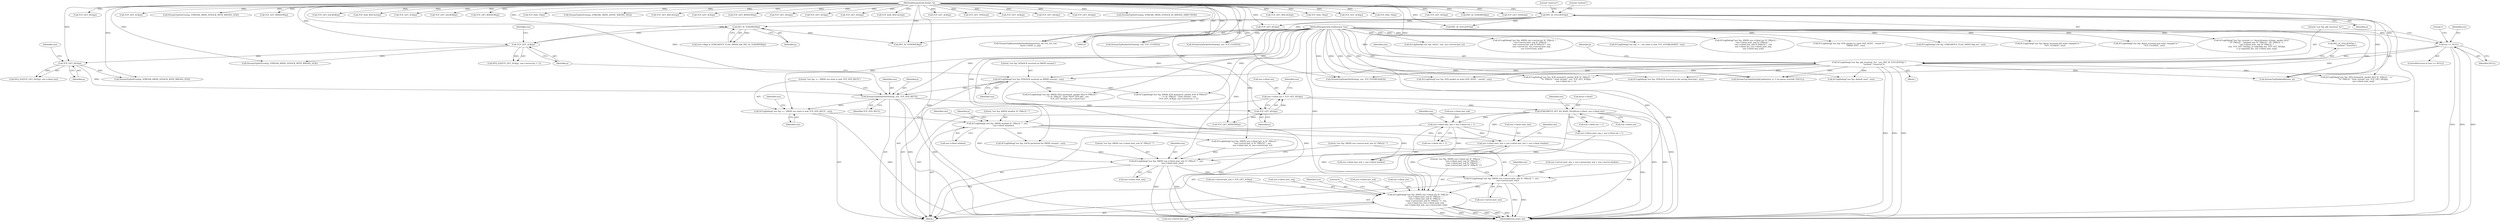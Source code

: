 digraph "0_suricata_843d0b7a10bb45627f94764a6c5d468a24143345_1@integer" {
"1000533" [label="(Call,ssn->client.next_win = ssn->client.last_ack + ssn->client.window)"];
"1000473" [label="(Call,ssn->client.last_ack = ssn->client.isn + 1)"];
"1000339" [label="(Call,STREAMTCP_SET_RA_BASE_SEQ(&ssn->client, ssn->client.isn))"];
"1000331" [label="(Call,ssn->client.isn = TCP_GET_SEQ(p))"];
"1000337" [label="(Call,TCP_GET_SEQ(p))"];
"1000324" [label="(Call,StreamTcpPacketSetState(p, ssn, TCP_SYN_RECV))"];
"1000300" [label="(Call,TCP_GET_SEQ(p))"];
"1000269" [label="(Call,TCP_GET_ACK(p))"];
"1000142" [label="(Call,PKT_IS_TOCLIENT(p))"];
"1000126" [label="(MethodParameterIn,Packet *p)"];
"1000260" [label="(Call,PKT_IS_TOSERVER(p))"];
"1000263" [label="(Call,SCLogDebug(\"ssn %p: SYN/ACK received on 4WHS session\", ssn))"];
"1000138" [label="(Call,SCLogDebug(\"ssn %p: pkt received: %s\", ssn, PKT_IS_TOCLIENT(p) ?\n               \"toclient\":\"toserver\"))"];
"1000132" [label="(Call,ssn == NULL)"];
"1000128" [label="(MethodParameterIn,TcpSession *ssn)"];
"1000370" [label="(Call,SCLogDebug(\"ssn %p: 4WHS window %\" PRIu32 \"\", ssn,\n                    ssn->client.window))"];
"1000328" [label="(Call,SCLogDebug(\"ssn %p: =~ 4WHS ssn state is now TCP_SYN_RECV\", ssn))"];
"1000567" [label="(Call,SCLogDebug(\"ssn %p: 4WHS ssn->client.next_win %\" PRIu32 \"\", ssn,\n                    ssn->client.next_win))"];
"1000575" [label="(Call,SCLogDebug(\"ssn %p: 4WHS ssn->server.next_win %\" PRIu32 \"\", ssn,\n                    ssn->server.next_win))"];
"1000583" [label="(Call,SCLogDebug(\"ssn %p: 4WHS ssn->client.isn %\" PRIu32 \", \"\n                    \"ssn->client.next_seq %\" PRIu32 \", \"\n                    \"ssn->client.last_ack %\" PRIu32 \" \"\n                    \"(ssn->server.last_ack %\" PRIu32 \")\", ssn,\n                    ssn->client.isn, ssn->client.next_seq,\n                    ssn->client.last_ack, ssn->server.last_ack))"];
"1000889" [label="(Call,TCP_GET_SEQ(p))"];
"1001128" [label="(MethodReturn,static int)"];
"1000576" [label="(Literal,\"ssn %p: 4WHS ssn->server.next_win %\" PRIu32 \"\")"];
"1000798" [label="(Call,TCP_GET_WSCALE(p))"];
"1000130" [label="(Block,)"];
"1000263" [label="(Call,SCLogDebug(\"ssn %p: SYN/ACK received on 4WHS session\", ssn))"];
"1000304" [label="(Identifier,ssn)"];
"1001048" [label="(Call,TCP_HAS_TS(p))"];
"1000624" [label="(Call,TCP_GET_ACK(p))"];
"1000262" [label="(Block,)"];
"1000591" [label="(Call,ssn->client.next_seq)"];
"1000380" [label="(Call,TCP_HAS_TS(p))"];
"1000126" [label="(MethodParameterIn,Packet *p)"];
"1000577" [label="(Identifier,ssn)"];
"1000331" [label="(Call,ssn->client.isn = TCP_GET_SEQ(p))"];
"1000170" [label="(Call,TCP_GET_SEQ(p))"];
"1000311" [label="(Call,SCLogDebug(\"ssn %p: 4WHS SEQ mismatch, packet SEQ %\"PRIu32\"\"\n                        \" != %\" PRIu32 \" from *first* SYN pkt\", ssn,\n                        TCP_GET_SEQ(p), ssn->client.isn))"];
"1000326" [label="(Identifier,ssn)"];
"1000900" [label="(Call,SCLogDebug(\"ssn %p: SEQ mismatch, packet SEQ %\" PRIu32 \" != \"\n                    \"%\" PRIu32 \" from stream\",ssn, TCP_GET_SEQ(p),\n                    ssn->client.next_seq))"];
"1000398" [label="(Call,SCLogDebug(\"ssn %p: 4WHS ssn->client.last_ts %\" PRIu32\" \"\n                        \"ssn->server.last_ts %\" PRIu32\"\", ssn,\n                        ssn->client.last_ts, ssn->server.last_ts))"];
"1001123" [label="(Call,SCLogDebug(\"ssn %p: default case\", ssn))"];
"1000132" [label="(Call,ssn == NULL)"];
"1000164" [label="(Call,PKT_IS_TOSERVER(p))"];
"1000141" [label="(Call,PKT_IS_TOCLIENT(p) ?\n               \"toclient\":\"toserver\")"];
"1000732" [label="(Call,TCP_GET_TSVAL(p))"];
"1000533" [label="(Call,ssn->client.next_win = ssn->client.last_ack + ssn->client.window)"];
"1000260" [label="(Call,PKT_IS_TOSERVER(p))"];
"1000134" [label="(Identifier,NULL)"];
"1000370" [label="(Call,SCLogDebug(\"ssn %p: 4WHS window %\" PRIu32 \"\", ssn,\n                    ssn->client.window))"];
"1000308" [label="(Call,StreamTcpSetEvent(p, STREAM_4WHS_SYNACK_WITH_WRONG_SYN))"];
"1000268" [label="(Call,SEQ_EQ(TCP_GET_ACK(p), ssn->server.isn + 1))"];
"1000688" [label="(Call,SCLogDebug(\"ssn %p: STREAMTCP_FLAG_4WHS flag set\", ssn))"];
"1000939" [label="(Call,TCP_GET_SEQ(p))"];
"1000220" [label="(Call,StreamTcpPacketSetState(p, ssn, TCP_CLOSED))"];
"1000330" [label="(Identifier,ssn)"];
"1000140" [label="(Identifier,ssn)"];
"1000261" [label="(Identifier,p)"];
"1000575" [label="(Call,SCLogDebug(\"ssn %p: 4WHS ssn->server.next_win %\" PRIu32 \"\", ssn,\n                    ssn->server.next_win))"];
"1000578" [label="(Call,ssn->server.next_win)"];
"1000279" [label="(Call,StreamTcpSetEvent(p, STREAM_4WHS_SYNACK_WITH_WRONG_ACK))"];
"1000553" [label="(Identifier,ssn)"];
"1000349" [label="(Call,ssn->client.next_seq = ssn->client.isn + 1)"];
"1000332" [label="(Call,ssn->client.isn)"];
"1000282" [label="(Call,SCLogDebug(\"ssn %p: 4WHS ACK mismatch, packet ACK %\"PRIu32\"\"\n                        \" != %\" PRIu32 \" from stream\", ssn,\n                        TCP_GET_ACK(p), ssn->server.isn + 1))"];
"1000183" [label="(Call,TCP_GET_ACK(p))"];
"1000634" [label="(Call,StreamTcpSetEvent(p, STREAM_3WHS_SYNACK_WITH_WRONG_ACK))"];
"1000264" [label="(Literal,\"ssn %p: SYN/ACK received on 4WHS session\")"];
"1000637" [label="(Call,SCLogDebug(\"ssn %p: ACK mismatch, packet ACK %\" PRIu32 \" != \"\n                    \"%\" PRIu32 \" from stream\", ssn, TCP_GET_ACK(p),\n                    ssn->client.isn + 1))"];
"1000585" [label="(Identifier,ssn)"];
"1000781" [label="(Call,TCP_GET_WINDOW(p))"];
"1000615" [label="(Call,SCLogDebug(\"ssn %p: SYN/ACK received in the wrong direction\", ssn))"];
"1000473" [label="(Call,ssn->client.last_ack = ssn->client.isn + 1)"];
"1000143" [label="(Identifier,p)"];
"1000224" [label="(Call,SCLogDebug(\"ssn %p: Reset received and state changed to \"\n                     \"TCP_CLOSED\", ssn))"];
"1000131" [label="(ControlStructure,if (ssn == NULL))"];
"1000352" [label="(Identifier,ssn)"];
"1000583" [label="(Call,SCLogDebug(\"ssn %p: 4WHS ssn->client.isn %\" PRIu32 \", \"\n                    \"ssn->client.next_seq %\" PRIu32 \", \"\n                    \"ssn->client.last_ack %\" PRIu32 \" \"\n                    \"(ssn->server.last_ack %\" PRIu32 \")\", ssn,\n                    ssn->client.isn, ssn->client.next_seq,\n                    ssn->client.last_ack, ssn->server.last_ack))"];
"1000157" [label="(Call,StreamTcpValidateRst(ssn, p))"];
"1000340" [label="(Call,&ssn->client)"];
"1000584" [label="(Literal,\"ssn %p: 4WHS ssn->client.isn %\" PRIu32 \", \"\n                    \"ssn->client.next_seq %\" PRIu32 \", \"\n                    \"ssn->client.last_ack %\" PRIu32 \" \"\n                    \"(ssn->server.last_ack %\" PRIu32 \")\")"];
"1000652" [label="(Call,StreamTcp3whsSynAckUpdate(ssn, p, /* no queue override */NULL))"];
"1000521" [label="(Call,TCP_GET_SACKOK(p))"];
"1000784" [label="(Call,TCP_HAS_WSCALE(p))"];
"1000327" [label="(Identifier,TCP_SYN_RECV)"];
"1000300" [label="(Call,TCP_GET_SEQ(p))"];
"1000206" [label="(Call,SCLogDebug(\"ssn %p: Reset received and state changed to \"\n                         \"TCP_CLOSED\", ssn))"];
"1000640" [label="(Call,TCP_GET_ACK(p))"];
"1000142" [label="(Call,PKT_IS_TOCLIENT(p))"];
"1000299" [label="(Call,SEQ_EQ(TCP_GET_SEQ(p), ssn->client.isn))"];
"1001013" [label="(Call,SCLogDebug(\"ssn %p: synsent => Asynchronous stream, packet SEQ\"\n                \" %\" PRIu32 \", payload size %\" PRIu32 \" (%\" PRIu32 \"), \"\n                \"ssn->client.next_seq %\" PRIu32 \"\"\n                ,ssn, TCP_GET_SEQ(p), p->payload_len, TCP_GET_SEQ(p)\n                + p->payload_len, ssn->client.next_seq))"];
"1000137" [label="(Literal,1)"];
"1000329" [label="(Literal,\"ssn %p: =~ 4WHS ssn state is now TCP_SYN_RECV\")"];
"1000324" [label="(Call,StreamTcpPacketSetState(p, ssn, TCP_SYN_RECV))"];
"1000301" [label="(Identifier,p)"];
"1000734" [label="(Call,SCLogDebug(\"ssn %p: %02x\", ssn, ssn->server.last_ts))"];
"1000490" [label="(Identifier,ssn)"];
"1000607" [label="(Literal,0)"];
"1000150" [label="(Identifier,p)"];
"1000816" [label="(Call,TCP_GET_SACKOK(p))"];
"1000179" [label="(Call,TCP_GET_WINDOW(p))"];
"1000325" [label="(Identifier,p)"];
"1000270" [label="(Identifier,p)"];
"1000680" [label="(Call,PKT_IS_TOCLIENT(p))"];
"1000918" [label="(Call,StreamTcpPacketSetState(p, ssn, TCP_ESTABLISHED))"];
"1000342" [label="(Identifier,ssn)"];
"1000723" [label="(Call,TCP_HAS_TS(p))"];
"1000897" [label="(Call,StreamTcpSetEvent(p, STREAM_3WHS_ASYNC_WRONG_SEQ))"];
"1000601" [label="(Call,ssn->server.last_ack)"];
"1000338" [label="(Identifier,p)"];
"1000502" [label="(Call,TCP_GET_WSCALE(p))"];
"1000344" [label="(Call,ssn->client.isn)"];
"1000832" [label="(Call,SCLogDebug(\"ssn %p: 4WHS ssn->server.isn %\" PRIu32 \", \"\n                    \"ssn->server.next_seq %\" PRIu32 \", \"\n                    \"ssn->server.last_ack %\"PRIu32\"\", ssn,\n                    ssn->server.isn, ssn->server.next_seq,\n                    ssn->server.last_ack))"];
"1000922" [label="(Call,SCLogDebug(\"ssn %p: =~ ssn state is now TCP_ESTABLISHED\", ssn))"];
"1000539" [label="(Call,ssn->client.last_ack + ssn->client.window)"];
"1000372" [label="(Identifier,ssn)"];
"1000355" [label="(Call,ssn->client.isn + 1)"];
"1000596" [label="(Call,ssn->client.last_ack)"];
"1000471" [label="(Call,TCP_GET_ACK(p))"];
"1000931" [label="(Call,TCP_GET_WINDOW(p))"];
"1000145" [label="(Literal,\"toserver\")"];
"1000697" [label="(Call,TCP_GET_SEQ(p))"];
"1000586" [label="(Call,ssn->client.isn)"];
"1000903" [label="(Call,TCP_GET_SEQ(p))"];
"1000568" [label="(Literal,\"ssn %p: 4WHS ssn->client.next_win %\" PRIu32 \"\")"];
"1001022" [label="(Call,TCP_GET_SEQ(p))"];
"1000493" [label="(Call,TCP_HAS_WSCALE(p))"];
"1000368" [label="(Call,TCP_GET_WINDOW(p))"];
"1000609" [label="(Call,PKT_IS_TOSERVER(p))"];
"1000965" [label="(Call,TCP_GET_ACK(p))"];
"1000474" [label="(Call,ssn->client.last_ack)"];
"1000144" [label="(Literal,\"toclient\")"];
"1000373" [label="(Call,ssn->client.window)"];
"1000202" [label="(Call,StreamTcpPacketSetState(p, ssn, TCP_CLOSED))"];
"1000396" [label="(Call,TCP_GET_TSVAL(p))"];
"1000381" [label="(Identifier,p)"];
"1000534" [label="(Call,ssn->client.next_win)"];
"1000285" [label="(Call,TCP_GET_ACK(p))"];
"1000371" [label="(Literal,\"ssn %p: 4WHS window %\" PRIu32 \"\")"];
"1000254" [label="(Call,(ssn->flags & STREAMTCP_FLAG_4WHS) && PKT_IS_TOSERVER(p))"];
"1000128" [label="(MethodParameterIn,TcpSession *ssn)"];
"1000139" [label="(Literal,\"ssn %p: pkt received: %s\")"];
"1000465" [label="(Call,ssn->server.last_ack = TCP_GET_ACK(p))"];
"1000567" [label="(Call,SCLogDebug(\"ssn %p: 4WHS ssn->client.next_win %\" PRIu32 \"\", ssn,\n                    ssn->client.next_win))"];
"1000530" [label="(Call,SCLogDebug(\"ssn %p: SACK permitted for 4WHS session\", ssn))"];
"1001016" [label="(Call,TCP_GET_SEQ(p))"];
"1000334" [label="(Identifier,ssn)"];
"1000479" [label="(Call,ssn->client.isn + 1)"];
"1000314" [label="(Call,TCP_GET_SEQ(p))"];
"1000269" [label="(Call,TCP_GET_ACK(p))"];
"1000612" [label="(Call,StreamTcpSetEvent(p, STREAM_3WHS_SYNACK_IN_WRONG_DIRECTION))"];
"1000274" [label="(Identifier,ssn)"];
"1000850" [label="(Call,SCLogDebug(\"ssn %p: 4WHS ssn->client.isn %\" PRIu32 \", \"\n                    \"ssn->client.next_seq %\" PRIu32 \", \"\n                    \"ssn->client.last_ack %\"PRIu32\"\", ssn,\n                    ssn->client.isn, ssn->client.next_seq,\n                    ssn->client.last_ack))"];
"1000666" [label="(Call,SCLogDebug(\"ssn %p: SYN packet on state SYN_SENT... resent\", ssn))"];
"1000133" [label="(Identifier,ssn)"];
"1000570" [label="(Call,ssn->client.next_win)"];
"1000339" [label="(Call,STREAMTCP_SET_RA_BASE_SEQ(&ssn->client, ssn->client.isn))"];
"1001109" [label="(Call,StreamTcpReassembleHandleSegment(tv, stt->ra_ctx, ssn,\n                &ssn->client, p, pq))"];
"1000328" [label="(Call,SCLogDebug(\"ssn %p: =~ 4WHS ssn state is now TCP_SYN_RECV\", ssn))"];
"1000265" [label="(Identifier,ssn)"];
"1000569" [label="(Identifier,ssn)"];
"1000138" [label="(Call,SCLogDebug(\"ssn %p: pkt received: %s\", ssn, PKT_IS_TOCLIENT(p) ?\n               \"toclient\":\"toserver\"))"];
"1000550" [label="(Call,ssn->server.next_win = ssn->server.last_ack + ssn->server.window)"];
"1000337" [label="(Call,TCP_GET_SEQ(p))"];
"1000676" [label="(Call,SCLogDebug(\"ssn %p: SYN packet on state SYN_SENT... resent of \"\n                    \"4WHS SYN\", ssn))"];
"1000533" -> "1000262"  [label="AST: "];
"1000533" -> "1000539"  [label="CFG: "];
"1000534" -> "1000533"  [label="AST: "];
"1000539" -> "1000533"  [label="AST: "];
"1000553" -> "1000533"  [label="CFG: "];
"1000533" -> "1001128"  [label="DDG: "];
"1000473" -> "1000533"  [label="DDG: "];
"1000370" -> "1000533"  [label="DDG: "];
"1000533" -> "1000567"  [label="DDG: "];
"1000473" -> "1000262"  [label="AST: "];
"1000473" -> "1000479"  [label="CFG: "];
"1000474" -> "1000473"  [label="AST: "];
"1000479" -> "1000473"  [label="AST: "];
"1000490" -> "1000473"  [label="CFG: "];
"1000473" -> "1001128"  [label="DDG: "];
"1000339" -> "1000473"  [label="DDG: "];
"1000473" -> "1000539"  [label="DDG: "];
"1000473" -> "1000583"  [label="DDG: "];
"1000339" -> "1000262"  [label="AST: "];
"1000339" -> "1000344"  [label="CFG: "];
"1000340" -> "1000339"  [label="AST: "];
"1000344" -> "1000339"  [label="AST: "];
"1000352" -> "1000339"  [label="CFG: "];
"1000339" -> "1001128"  [label="DDG: "];
"1000339" -> "1001128"  [label="DDG: "];
"1000331" -> "1000339"  [label="DDG: "];
"1000339" -> "1000349"  [label="DDG: "];
"1000339" -> "1000355"  [label="DDG: "];
"1000339" -> "1000479"  [label="DDG: "];
"1000339" -> "1000583"  [label="DDG: "];
"1000331" -> "1000262"  [label="AST: "];
"1000331" -> "1000337"  [label="CFG: "];
"1000332" -> "1000331"  [label="AST: "];
"1000337" -> "1000331"  [label="AST: "];
"1000342" -> "1000331"  [label="CFG: "];
"1000331" -> "1001128"  [label="DDG: "];
"1000337" -> "1000331"  [label="DDG: "];
"1000337" -> "1000338"  [label="CFG: "];
"1000338" -> "1000337"  [label="AST: "];
"1000324" -> "1000337"  [label="DDG: "];
"1000126" -> "1000337"  [label="DDG: "];
"1000337" -> "1000368"  [label="DDG: "];
"1000324" -> "1000262"  [label="AST: "];
"1000324" -> "1000327"  [label="CFG: "];
"1000325" -> "1000324"  [label="AST: "];
"1000326" -> "1000324"  [label="AST: "];
"1000327" -> "1000324"  [label="AST: "];
"1000329" -> "1000324"  [label="CFG: "];
"1000324" -> "1001128"  [label="DDG: "];
"1000324" -> "1001128"  [label="DDG: "];
"1000300" -> "1000324"  [label="DDG: "];
"1000126" -> "1000324"  [label="DDG: "];
"1000263" -> "1000324"  [label="DDG: "];
"1000128" -> "1000324"  [label="DDG: "];
"1000324" -> "1000328"  [label="DDG: "];
"1000300" -> "1000299"  [label="AST: "];
"1000300" -> "1000301"  [label="CFG: "];
"1000301" -> "1000300"  [label="AST: "];
"1000304" -> "1000300"  [label="CFG: "];
"1000300" -> "1000299"  [label="DDG: "];
"1000269" -> "1000300"  [label="DDG: "];
"1000126" -> "1000300"  [label="DDG: "];
"1000300" -> "1000308"  [label="DDG: "];
"1000269" -> "1000268"  [label="AST: "];
"1000269" -> "1000270"  [label="CFG: "];
"1000270" -> "1000269"  [label="AST: "];
"1000274" -> "1000269"  [label="CFG: "];
"1000269" -> "1000268"  [label="DDG: "];
"1000142" -> "1000269"  [label="DDG: "];
"1000260" -> "1000269"  [label="DDG: "];
"1000126" -> "1000269"  [label="DDG: "];
"1000269" -> "1000279"  [label="DDG: "];
"1000142" -> "1000141"  [label="AST: "];
"1000142" -> "1000143"  [label="CFG: "];
"1000143" -> "1000142"  [label="AST: "];
"1000144" -> "1000142"  [label="CFG: "];
"1000145" -> "1000142"  [label="CFG: "];
"1000142" -> "1001128"  [label="DDG: "];
"1000126" -> "1000142"  [label="DDG: "];
"1000142" -> "1000157"  [label="DDG: "];
"1000142" -> "1000260"  [label="DDG: "];
"1000142" -> "1000609"  [label="DDG: "];
"1000142" -> "1000680"  [label="DDG: "];
"1000142" -> "1000889"  [label="DDG: "];
"1000126" -> "1000124"  [label="AST: "];
"1000126" -> "1001128"  [label="DDG: "];
"1000126" -> "1000157"  [label="DDG: "];
"1000126" -> "1000164"  [label="DDG: "];
"1000126" -> "1000170"  [label="DDG: "];
"1000126" -> "1000179"  [label="DDG: "];
"1000126" -> "1000183"  [label="DDG: "];
"1000126" -> "1000202"  [label="DDG: "];
"1000126" -> "1000220"  [label="DDG: "];
"1000126" -> "1000260"  [label="DDG: "];
"1000126" -> "1000279"  [label="DDG: "];
"1000126" -> "1000285"  [label="DDG: "];
"1000126" -> "1000308"  [label="DDG: "];
"1000126" -> "1000314"  [label="DDG: "];
"1000126" -> "1000368"  [label="DDG: "];
"1000126" -> "1000380"  [label="DDG: "];
"1000126" -> "1000396"  [label="DDG: "];
"1000126" -> "1000471"  [label="DDG: "];
"1000126" -> "1000493"  [label="DDG: "];
"1000126" -> "1000502"  [label="DDG: "];
"1000126" -> "1000521"  [label="DDG: "];
"1000126" -> "1000609"  [label="DDG: "];
"1000126" -> "1000612"  [label="DDG: "];
"1000126" -> "1000624"  [label="DDG: "];
"1000126" -> "1000634"  [label="DDG: "];
"1000126" -> "1000640"  [label="DDG: "];
"1000126" -> "1000652"  [label="DDG: "];
"1000126" -> "1000680"  [label="DDG: "];
"1000126" -> "1000697"  [label="DDG: "];
"1000126" -> "1000723"  [label="DDG: "];
"1000126" -> "1000732"  [label="DDG: "];
"1000126" -> "1000781"  [label="DDG: "];
"1000126" -> "1000784"  [label="DDG: "];
"1000126" -> "1000798"  [label="DDG: "];
"1000126" -> "1000816"  [label="DDG: "];
"1000126" -> "1000889"  [label="DDG: "];
"1000126" -> "1000897"  [label="DDG: "];
"1000126" -> "1000903"  [label="DDG: "];
"1000126" -> "1000918"  [label="DDG: "];
"1000126" -> "1000931"  [label="DDG: "];
"1000126" -> "1000939"  [label="DDG: "];
"1000126" -> "1000965"  [label="DDG: "];
"1000126" -> "1001016"  [label="DDG: "];
"1000126" -> "1001022"  [label="DDG: "];
"1000126" -> "1001048"  [label="DDG: "];
"1000126" -> "1001109"  [label="DDG: "];
"1000260" -> "1000254"  [label="AST: "];
"1000260" -> "1000261"  [label="CFG: "];
"1000261" -> "1000260"  [label="AST: "];
"1000254" -> "1000260"  [label="CFG: "];
"1000260" -> "1000254"  [label="DDG: "];
"1000260" -> "1000609"  [label="DDG: "];
"1000263" -> "1000262"  [label="AST: "];
"1000263" -> "1000265"  [label="CFG: "];
"1000264" -> "1000263"  [label="AST: "];
"1000265" -> "1000263"  [label="AST: "];
"1000270" -> "1000263"  [label="CFG: "];
"1000263" -> "1001128"  [label="DDG: "];
"1000138" -> "1000263"  [label="DDG: "];
"1000128" -> "1000263"  [label="DDG: "];
"1000263" -> "1000282"  [label="DDG: "];
"1000263" -> "1000311"  [label="DDG: "];
"1000138" -> "1000130"  [label="AST: "];
"1000138" -> "1000141"  [label="CFG: "];
"1000139" -> "1000138"  [label="AST: "];
"1000140" -> "1000138"  [label="AST: "];
"1000141" -> "1000138"  [label="AST: "];
"1000150" -> "1000138"  [label="CFG: "];
"1000138" -> "1001128"  [label="DDG: "];
"1000138" -> "1001128"  [label="DDG: "];
"1000138" -> "1001128"  [label="DDG: "];
"1000132" -> "1000138"  [label="DDG: "];
"1000128" -> "1000138"  [label="DDG: "];
"1000138" -> "1000157"  [label="DDG: "];
"1000138" -> "1000615"  [label="DDG: "];
"1000138" -> "1000637"  [label="DDG: "];
"1000138" -> "1000652"  [label="DDG: "];
"1000138" -> "1000666"  [label="DDG: "];
"1000138" -> "1000900"  [label="DDG: "];
"1000138" -> "1000918"  [label="DDG: "];
"1000138" -> "1001123"  [label="DDG: "];
"1000132" -> "1000131"  [label="AST: "];
"1000132" -> "1000134"  [label="CFG: "];
"1000133" -> "1000132"  [label="AST: "];
"1000134" -> "1000132"  [label="AST: "];
"1000137" -> "1000132"  [label="CFG: "];
"1000139" -> "1000132"  [label="CFG: "];
"1000132" -> "1001128"  [label="DDG: "];
"1000132" -> "1001128"  [label="DDG: "];
"1000132" -> "1001128"  [label="DDG: "];
"1000128" -> "1000132"  [label="DDG: "];
"1000132" -> "1000652"  [label="DDG: "];
"1000128" -> "1000124"  [label="AST: "];
"1000128" -> "1001128"  [label="DDG: "];
"1000128" -> "1000157"  [label="DDG: "];
"1000128" -> "1000202"  [label="DDG: "];
"1000128" -> "1000206"  [label="DDG: "];
"1000128" -> "1000220"  [label="DDG: "];
"1000128" -> "1000224"  [label="DDG: "];
"1000128" -> "1000282"  [label="DDG: "];
"1000128" -> "1000311"  [label="DDG: "];
"1000128" -> "1000328"  [label="DDG: "];
"1000128" -> "1000370"  [label="DDG: "];
"1000128" -> "1000398"  [label="DDG: "];
"1000128" -> "1000530"  [label="DDG: "];
"1000128" -> "1000567"  [label="DDG: "];
"1000128" -> "1000575"  [label="DDG: "];
"1000128" -> "1000583"  [label="DDG: "];
"1000128" -> "1000615"  [label="DDG: "];
"1000128" -> "1000637"  [label="DDG: "];
"1000128" -> "1000652"  [label="DDG: "];
"1000128" -> "1000666"  [label="DDG: "];
"1000128" -> "1000676"  [label="DDG: "];
"1000128" -> "1000688"  [label="DDG: "];
"1000128" -> "1000734"  [label="DDG: "];
"1000128" -> "1000832"  [label="DDG: "];
"1000128" -> "1000850"  [label="DDG: "];
"1000128" -> "1000900"  [label="DDG: "];
"1000128" -> "1000918"  [label="DDG: "];
"1000128" -> "1000922"  [label="DDG: "];
"1000128" -> "1001013"  [label="DDG: "];
"1000128" -> "1001109"  [label="DDG: "];
"1000128" -> "1001123"  [label="DDG: "];
"1000370" -> "1000262"  [label="AST: "];
"1000370" -> "1000373"  [label="CFG: "];
"1000371" -> "1000370"  [label="AST: "];
"1000372" -> "1000370"  [label="AST: "];
"1000373" -> "1000370"  [label="AST: "];
"1000381" -> "1000370"  [label="CFG: "];
"1000370" -> "1001128"  [label="DDG: "];
"1000328" -> "1000370"  [label="DDG: "];
"1000370" -> "1000398"  [label="DDG: "];
"1000370" -> "1000530"  [label="DDG: "];
"1000370" -> "1000539"  [label="DDG: "];
"1000370" -> "1000567"  [label="DDG: "];
"1000328" -> "1000262"  [label="AST: "];
"1000328" -> "1000330"  [label="CFG: "];
"1000329" -> "1000328"  [label="AST: "];
"1000330" -> "1000328"  [label="AST: "];
"1000334" -> "1000328"  [label="CFG: "];
"1000328" -> "1001128"  [label="DDG: "];
"1000567" -> "1000262"  [label="AST: "];
"1000567" -> "1000570"  [label="CFG: "];
"1000568" -> "1000567"  [label="AST: "];
"1000569" -> "1000567"  [label="AST: "];
"1000570" -> "1000567"  [label="AST: "];
"1000576" -> "1000567"  [label="CFG: "];
"1000567" -> "1001128"  [label="DDG: "];
"1000567" -> "1001128"  [label="DDG: "];
"1000398" -> "1000567"  [label="DDG: "];
"1000530" -> "1000567"  [label="DDG: "];
"1000567" -> "1000575"  [label="DDG: "];
"1000575" -> "1000262"  [label="AST: "];
"1000575" -> "1000578"  [label="CFG: "];
"1000576" -> "1000575"  [label="AST: "];
"1000577" -> "1000575"  [label="AST: "];
"1000578" -> "1000575"  [label="AST: "];
"1000584" -> "1000575"  [label="CFG: "];
"1000575" -> "1001128"  [label="DDG: "];
"1000575" -> "1001128"  [label="DDG: "];
"1000550" -> "1000575"  [label="DDG: "];
"1000575" -> "1000583"  [label="DDG: "];
"1000583" -> "1000262"  [label="AST: "];
"1000583" -> "1000601"  [label="CFG: "];
"1000584" -> "1000583"  [label="AST: "];
"1000585" -> "1000583"  [label="AST: "];
"1000586" -> "1000583"  [label="AST: "];
"1000591" -> "1000583"  [label="AST: "];
"1000596" -> "1000583"  [label="AST: "];
"1000601" -> "1000583"  [label="AST: "];
"1000607" -> "1000583"  [label="CFG: "];
"1000583" -> "1001128"  [label="DDG: "];
"1000583" -> "1001128"  [label="DDG: "];
"1000583" -> "1001128"  [label="DDG: "];
"1000583" -> "1001128"  [label="DDG: "];
"1000583" -> "1001128"  [label="DDG: "];
"1000583" -> "1001128"  [label="DDG: "];
"1000349" -> "1000583"  [label="DDG: "];
"1000465" -> "1000583"  [label="DDG: "];
}
